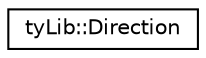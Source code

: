 digraph "Graphical Class Hierarchy"
{
  edge [fontname="Helvetica",fontsize="10",labelfontname="Helvetica",labelfontsize="10"];
  node [fontname="Helvetica",fontsize="10",shape=record];
  rankdir="LR";
  Node1 [label="tyLib::Direction",height=0.2,width=0.4,color="black", fillcolor="white", style="filled",URL="$classty_lib_1_1_direction.html",tooltip="Container for the direction an Entity should move to. "];
}
